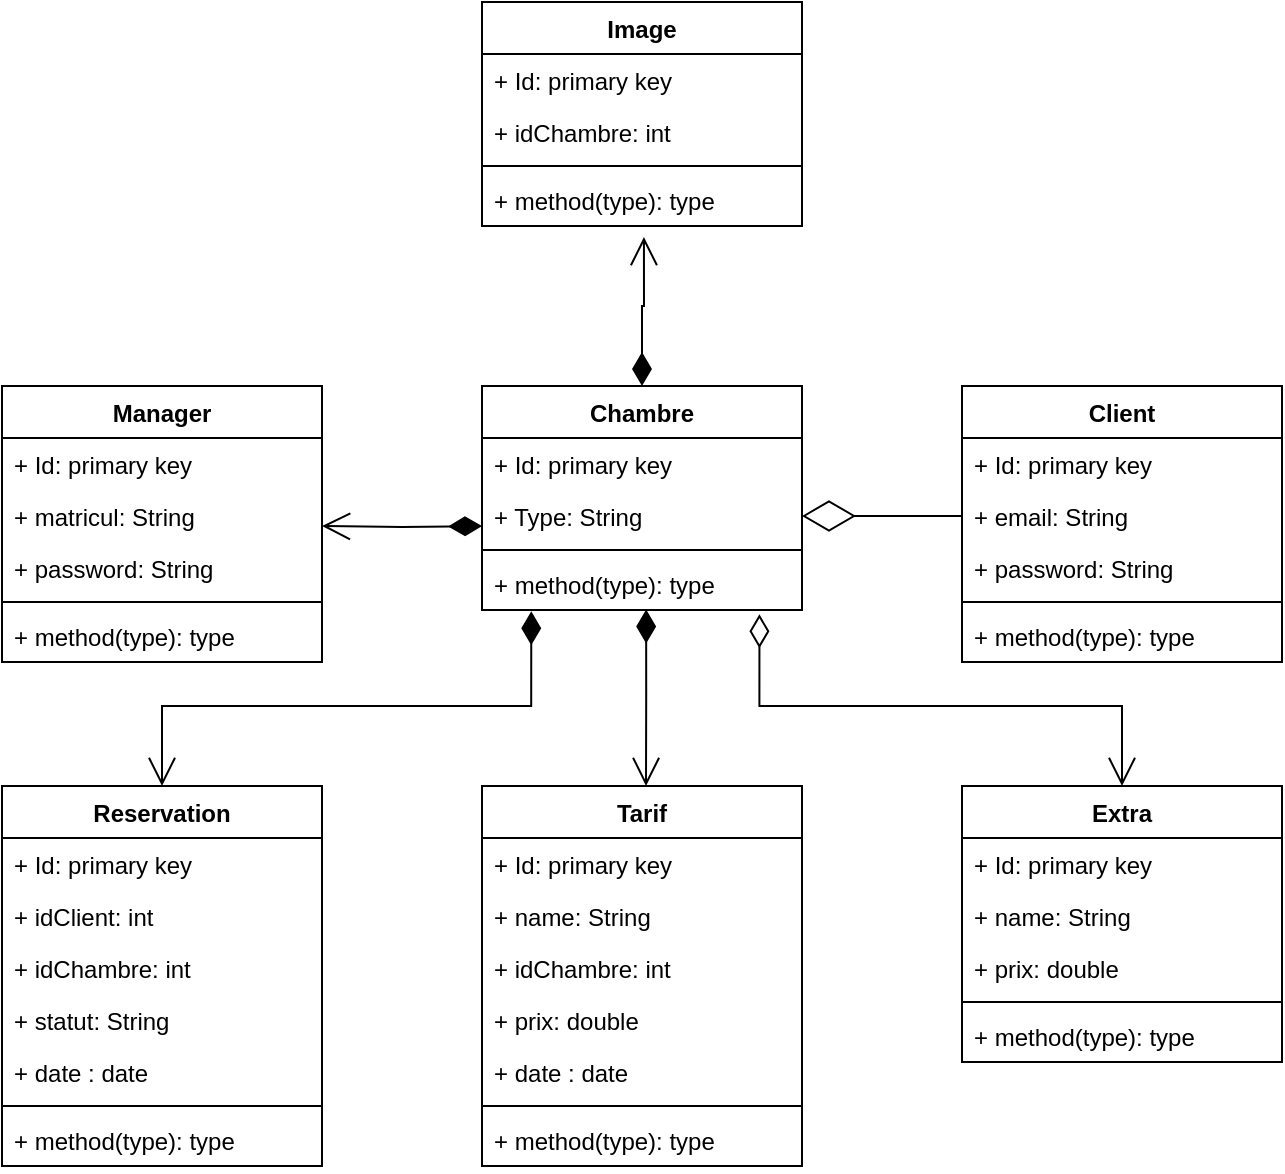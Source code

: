 <mxfile version="20.4.0" type="device"><diagram id="BaT6iGWHWeE_m609P-Lh" name="Page-1"><mxGraphModel dx="1483" dy="1996" grid="1" gridSize="10" guides="1" tooltips="1" connect="1" arrows="1" fold="1" page="1" pageScale="1" pageWidth="827" pageHeight="1169" math="0" shadow="0"><root><mxCell id="0"/><mxCell id="1" parent="0"/><mxCell id="FKmvzPpHV50JM6Chg3vg-1" value="Manager" style="swimlane;fontStyle=1;align=center;verticalAlign=top;childLayout=stackLayout;horizontal=1;startSize=26;horizontalStack=0;resizeParent=1;resizeParentMax=0;resizeLast=0;collapsible=1;marginBottom=0;" vertex="1" parent="1"><mxGeometry x="80" y="80" width="160" height="138" as="geometry"/></mxCell><mxCell id="FKmvzPpHV50JM6Chg3vg-2" value="+ Id: primary key" style="text;strokeColor=none;fillColor=none;align=left;verticalAlign=top;spacingLeft=4;spacingRight=4;overflow=hidden;rotatable=0;points=[[0,0.5],[1,0.5]];portConstraint=eastwest;" vertex="1" parent="FKmvzPpHV50JM6Chg3vg-1"><mxGeometry y="26" width="160" height="26" as="geometry"/></mxCell><mxCell id="FKmvzPpHV50JM6Chg3vg-5" value="+ matricul: String" style="text;strokeColor=none;fillColor=none;align=left;verticalAlign=top;spacingLeft=4;spacingRight=4;overflow=hidden;rotatable=0;points=[[0,0.5],[1,0.5]];portConstraint=eastwest;" vertex="1" parent="FKmvzPpHV50JM6Chg3vg-1"><mxGeometry y="52" width="160" height="26" as="geometry"/></mxCell><mxCell id="FKmvzPpHV50JM6Chg3vg-6" value="+ password: String" style="text;strokeColor=none;fillColor=none;align=left;verticalAlign=top;spacingLeft=4;spacingRight=4;overflow=hidden;rotatable=0;points=[[0,0.5],[1,0.5]];portConstraint=eastwest;" vertex="1" parent="FKmvzPpHV50JM6Chg3vg-1"><mxGeometry y="78" width="160" height="26" as="geometry"/></mxCell><mxCell id="FKmvzPpHV50JM6Chg3vg-3" value="" style="line;strokeWidth=1;fillColor=none;align=left;verticalAlign=middle;spacingTop=-1;spacingLeft=3;spacingRight=3;rotatable=0;labelPosition=right;points=[];portConstraint=eastwest;strokeColor=inherit;" vertex="1" parent="FKmvzPpHV50JM6Chg3vg-1"><mxGeometry y="104" width="160" height="8" as="geometry"/></mxCell><mxCell id="FKmvzPpHV50JM6Chg3vg-4" value="+ method(type): type" style="text;strokeColor=none;fillColor=none;align=left;verticalAlign=top;spacingLeft=4;spacingRight=4;overflow=hidden;rotatable=0;points=[[0,0.5],[1,0.5]];portConstraint=eastwest;" vertex="1" parent="FKmvzPpHV50JM6Chg3vg-1"><mxGeometry y="112" width="160" height="26" as="geometry"/></mxCell><mxCell id="FKmvzPpHV50JM6Chg3vg-7" value="Chambre" style="swimlane;fontStyle=1;align=center;verticalAlign=top;childLayout=stackLayout;horizontal=1;startSize=26;horizontalStack=0;resizeParent=1;resizeParentMax=0;resizeLast=0;collapsible=1;marginBottom=0;" vertex="1" parent="1"><mxGeometry x="320" y="80" width="160" height="112" as="geometry"/></mxCell><mxCell id="FKmvzPpHV50JM6Chg3vg-8" value="+ Id: primary key" style="text;strokeColor=none;fillColor=none;align=left;verticalAlign=top;spacingLeft=4;spacingRight=4;overflow=hidden;rotatable=0;points=[[0,0.5],[1,0.5]];portConstraint=eastwest;" vertex="1" parent="FKmvzPpHV50JM6Chg3vg-7"><mxGeometry y="26" width="160" height="26" as="geometry"/></mxCell><mxCell id="FKmvzPpHV50JM6Chg3vg-9" value="+ Type: String" style="text;strokeColor=none;fillColor=none;align=left;verticalAlign=top;spacingLeft=4;spacingRight=4;overflow=hidden;rotatable=0;points=[[0,0.5],[1,0.5]];portConstraint=eastwest;" vertex="1" parent="FKmvzPpHV50JM6Chg3vg-7"><mxGeometry y="52" width="160" height="26" as="geometry"/></mxCell><mxCell id="FKmvzPpHV50JM6Chg3vg-11" value="" style="line;strokeWidth=1;fillColor=none;align=left;verticalAlign=middle;spacingTop=-1;spacingLeft=3;spacingRight=3;rotatable=0;labelPosition=right;points=[];portConstraint=eastwest;strokeColor=inherit;" vertex="1" parent="FKmvzPpHV50JM6Chg3vg-7"><mxGeometry y="78" width="160" height="8" as="geometry"/></mxCell><mxCell id="FKmvzPpHV50JM6Chg3vg-12" value="+ method(type): type" style="text;strokeColor=none;fillColor=none;align=left;verticalAlign=top;spacingLeft=4;spacingRight=4;overflow=hidden;rotatable=0;points=[[0,0.5],[1,0.5]];portConstraint=eastwest;" vertex="1" parent="FKmvzPpHV50JM6Chg3vg-7"><mxGeometry y="86" width="160" height="26" as="geometry"/></mxCell><mxCell id="FKmvzPpHV50JM6Chg3vg-13" value="Client" style="swimlane;fontStyle=1;align=center;verticalAlign=top;childLayout=stackLayout;horizontal=1;startSize=26;horizontalStack=0;resizeParent=1;resizeParentMax=0;resizeLast=0;collapsible=1;marginBottom=0;" vertex="1" parent="1"><mxGeometry x="560" y="80" width="160" height="138" as="geometry"/></mxCell><mxCell id="FKmvzPpHV50JM6Chg3vg-14" value="+ Id: primary key" style="text;strokeColor=none;fillColor=none;align=left;verticalAlign=top;spacingLeft=4;spacingRight=4;overflow=hidden;rotatable=0;points=[[0,0.5],[1,0.5]];portConstraint=eastwest;" vertex="1" parent="FKmvzPpHV50JM6Chg3vg-13"><mxGeometry y="26" width="160" height="26" as="geometry"/></mxCell><mxCell id="FKmvzPpHV50JM6Chg3vg-15" value="+ email: String" style="text;strokeColor=none;fillColor=none;align=left;verticalAlign=top;spacingLeft=4;spacingRight=4;overflow=hidden;rotatable=0;points=[[0,0.5],[1,0.5]];portConstraint=eastwest;" vertex="1" parent="FKmvzPpHV50JM6Chg3vg-13"><mxGeometry y="52" width="160" height="26" as="geometry"/></mxCell><mxCell id="FKmvzPpHV50JM6Chg3vg-16" value="+ password: String" style="text;strokeColor=none;fillColor=none;align=left;verticalAlign=top;spacingLeft=4;spacingRight=4;overflow=hidden;rotatable=0;points=[[0,0.5],[1,0.5]];portConstraint=eastwest;" vertex="1" parent="FKmvzPpHV50JM6Chg3vg-13"><mxGeometry y="78" width="160" height="26" as="geometry"/></mxCell><mxCell id="FKmvzPpHV50JM6Chg3vg-17" value="" style="line;strokeWidth=1;fillColor=none;align=left;verticalAlign=middle;spacingTop=-1;spacingLeft=3;spacingRight=3;rotatable=0;labelPosition=right;points=[];portConstraint=eastwest;strokeColor=inherit;" vertex="1" parent="FKmvzPpHV50JM6Chg3vg-13"><mxGeometry y="104" width="160" height="8" as="geometry"/></mxCell><mxCell id="FKmvzPpHV50JM6Chg3vg-18" value="+ method(type): type" style="text;strokeColor=none;fillColor=none;align=left;verticalAlign=top;spacingLeft=4;spacingRight=4;overflow=hidden;rotatable=0;points=[[0,0.5],[1,0.5]];portConstraint=eastwest;" vertex="1" parent="FKmvzPpHV50JM6Chg3vg-13"><mxGeometry y="112" width="160" height="26" as="geometry"/></mxCell><mxCell id="FKmvzPpHV50JM6Chg3vg-19" value="Reservation" style="swimlane;fontStyle=1;align=center;verticalAlign=top;childLayout=stackLayout;horizontal=1;startSize=26;horizontalStack=0;resizeParent=1;resizeParentMax=0;resizeLast=0;collapsible=1;marginBottom=0;" vertex="1" parent="1"><mxGeometry x="80" y="280" width="160" height="190" as="geometry"/></mxCell><mxCell id="FKmvzPpHV50JM6Chg3vg-20" value="+ Id: primary key" style="text;strokeColor=none;fillColor=none;align=left;verticalAlign=top;spacingLeft=4;spacingRight=4;overflow=hidden;rotatable=0;points=[[0,0.5],[1,0.5]];portConstraint=eastwest;" vertex="1" parent="FKmvzPpHV50JM6Chg3vg-19"><mxGeometry y="26" width="160" height="26" as="geometry"/></mxCell><mxCell id="FKmvzPpHV50JM6Chg3vg-21" value="+ idClient: int&#10;" style="text;strokeColor=none;fillColor=none;align=left;verticalAlign=top;spacingLeft=4;spacingRight=4;overflow=hidden;rotatable=0;points=[[0,0.5],[1,0.5]];portConstraint=eastwest;" vertex="1" parent="FKmvzPpHV50JM6Chg3vg-19"><mxGeometry y="52" width="160" height="26" as="geometry"/></mxCell><mxCell id="FKmvzPpHV50JM6Chg3vg-24" value="+ idChambre: int&#10;" style="text;strokeColor=none;fillColor=none;align=left;verticalAlign=top;spacingLeft=4;spacingRight=4;overflow=hidden;rotatable=0;points=[[0,0.5],[1,0.5]];portConstraint=eastwest;" vertex="1" parent="FKmvzPpHV50JM6Chg3vg-19"><mxGeometry y="78" width="160" height="26" as="geometry"/></mxCell><mxCell id="FKmvzPpHV50JM6Chg3vg-25" value="+ statut: String" style="text;strokeColor=none;fillColor=none;align=left;verticalAlign=top;spacingLeft=4;spacingRight=4;overflow=hidden;rotatable=0;points=[[0,0.5],[1,0.5]];portConstraint=eastwest;" vertex="1" parent="FKmvzPpHV50JM6Chg3vg-19"><mxGeometry y="104" width="160" height="26" as="geometry"/></mxCell><mxCell id="FKmvzPpHV50JM6Chg3vg-26" value="+ date : date" style="text;strokeColor=none;fillColor=none;align=left;verticalAlign=top;spacingLeft=4;spacingRight=4;overflow=hidden;rotatable=0;points=[[0,0.5],[1,0.5]];portConstraint=eastwest;" vertex="1" parent="FKmvzPpHV50JM6Chg3vg-19"><mxGeometry y="130" width="160" height="26" as="geometry"/></mxCell><mxCell id="FKmvzPpHV50JM6Chg3vg-22" value="" style="line;strokeWidth=1;fillColor=none;align=left;verticalAlign=middle;spacingTop=-1;spacingLeft=3;spacingRight=3;rotatable=0;labelPosition=right;points=[];portConstraint=eastwest;strokeColor=inherit;" vertex="1" parent="FKmvzPpHV50JM6Chg3vg-19"><mxGeometry y="156" width="160" height="8" as="geometry"/></mxCell><mxCell id="FKmvzPpHV50JM6Chg3vg-23" value="+ method(type): type" style="text;strokeColor=none;fillColor=none;align=left;verticalAlign=top;spacingLeft=4;spacingRight=4;overflow=hidden;rotatable=0;points=[[0,0.5],[1,0.5]];portConstraint=eastwest;" vertex="1" parent="FKmvzPpHV50JM6Chg3vg-19"><mxGeometry y="164" width="160" height="26" as="geometry"/></mxCell><mxCell id="FKmvzPpHV50JM6Chg3vg-27" value="Tarif" style="swimlane;fontStyle=1;align=center;verticalAlign=top;childLayout=stackLayout;horizontal=1;startSize=26;horizontalStack=0;resizeParent=1;resizeParentMax=0;resizeLast=0;collapsible=1;marginBottom=0;" vertex="1" parent="1"><mxGeometry x="320" y="280" width="160" height="190" as="geometry"/></mxCell><mxCell id="FKmvzPpHV50JM6Chg3vg-28" value="+ Id: primary key" style="text;strokeColor=none;fillColor=none;align=left;verticalAlign=top;spacingLeft=4;spacingRight=4;overflow=hidden;rotatable=0;points=[[0,0.5],[1,0.5]];portConstraint=eastwest;" vertex="1" parent="FKmvzPpHV50JM6Chg3vg-27"><mxGeometry y="26" width="160" height="26" as="geometry"/></mxCell><mxCell id="FKmvzPpHV50JM6Chg3vg-29" value="+ name: String" style="text;strokeColor=none;fillColor=none;align=left;verticalAlign=top;spacingLeft=4;spacingRight=4;overflow=hidden;rotatable=0;points=[[0,0.5],[1,0.5]];portConstraint=eastwest;" vertex="1" parent="FKmvzPpHV50JM6Chg3vg-27"><mxGeometry y="52" width="160" height="26" as="geometry"/></mxCell><mxCell id="FKmvzPpHV50JM6Chg3vg-30" value="+ idChambre: int" style="text;strokeColor=none;fillColor=none;align=left;verticalAlign=top;spacingLeft=4;spacingRight=4;overflow=hidden;rotatable=0;points=[[0,0.5],[1,0.5]];portConstraint=eastwest;" vertex="1" parent="FKmvzPpHV50JM6Chg3vg-27"><mxGeometry y="78" width="160" height="26" as="geometry"/></mxCell><mxCell id="FKmvzPpHV50JM6Chg3vg-31" value="+ prix: double" style="text;strokeColor=none;fillColor=none;align=left;verticalAlign=top;spacingLeft=4;spacingRight=4;overflow=hidden;rotatable=0;points=[[0,0.5],[1,0.5]];portConstraint=eastwest;" vertex="1" parent="FKmvzPpHV50JM6Chg3vg-27"><mxGeometry y="104" width="160" height="26" as="geometry"/></mxCell><mxCell id="FKmvzPpHV50JM6Chg3vg-32" value="+ date : date&#10;" style="text;strokeColor=none;fillColor=none;align=left;verticalAlign=top;spacingLeft=4;spacingRight=4;overflow=hidden;rotatable=0;points=[[0,0.5],[1,0.5]];portConstraint=eastwest;" vertex="1" parent="FKmvzPpHV50JM6Chg3vg-27"><mxGeometry y="130" width="160" height="26" as="geometry"/></mxCell><mxCell id="FKmvzPpHV50JM6Chg3vg-33" value="" style="line;strokeWidth=1;fillColor=none;align=left;verticalAlign=middle;spacingTop=-1;spacingLeft=3;spacingRight=3;rotatable=0;labelPosition=right;points=[];portConstraint=eastwest;strokeColor=inherit;" vertex="1" parent="FKmvzPpHV50JM6Chg3vg-27"><mxGeometry y="156" width="160" height="8" as="geometry"/></mxCell><mxCell id="FKmvzPpHV50JM6Chg3vg-34" value="+ method(type): type" style="text;strokeColor=none;fillColor=none;align=left;verticalAlign=top;spacingLeft=4;spacingRight=4;overflow=hidden;rotatable=0;points=[[0,0.5],[1,0.5]];portConstraint=eastwest;" vertex="1" parent="FKmvzPpHV50JM6Chg3vg-27"><mxGeometry y="164" width="160" height="26" as="geometry"/></mxCell><mxCell id="FKmvzPpHV50JM6Chg3vg-35" value="Extra" style="swimlane;fontStyle=1;align=center;verticalAlign=top;childLayout=stackLayout;horizontal=1;startSize=26;horizontalStack=0;resizeParent=1;resizeParentMax=0;resizeLast=0;collapsible=1;marginBottom=0;" vertex="1" parent="1"><mxGeometry x="560" y="280" width="160" height="138" as="geometry"/></mxCell><mxCell id="FKmvzPpHV50JM6Chg3vg-36" value="+ Id: primary key" style="text;strokeColor=none;fillColor=none;align=left;verticalAlign=top;spacingLeft=4;spacingRight=4;overflow=hidden;rotatable=0;points=[[0,0.5],[1,0.5]];portConstraint=eastwest;" vertex="1" parent="FKmvzPpHV50JM6Chg3vg-35"><mxGeometry y="26" width="160" height="26" as="geometry"/></mxCell><mxCell id="FKmvzPpHV50JM6Chg3vg-37" value="+ name: String" style="text;strokeColor=none;fillColor=none;align=left;verticalAlign=top;spacingLeft=4;spacingRight=4;overflow=hidden;rotatable=0;points=[[0,0.5],[1,0.5]];portConstraint=eastwest;" vertex="1" parent="FKmvzPpHV50JM6Chg3vg-35"><mxGeometry y="52" width="160" height="26" as="geometry"/></mxCell><mxCell id="FKmvzPpHV50JM6Chg3vg-40" value="+ prix: double" style="text;strokeColor=none;fillColor=none;align=left;verticalAlign=top;spacingLeft=4;spacingRight=4;overflow=hidden;rotatable=0;points=[[0,0.5],[1,0.5]];portConstraint=eastwest;" vertex="1" parent="FKmvzPpHV50JM6Chg3vg-35"><mxGeometry y="78" width="160" height="26" as="geometry"/></mxCell><mxCell id="FKmvzPpHV50JM6Chg3vg-41" value="" style="line;strokeWidth=1;fillColor=none;align=left;verticalAlign=middle;spacingTop=-1;spacingLeft=3;spacingRight=3;rotatable=0;labelPosition=right;points=[];portConstraint=eastwest;strokeColor=inherit;" vertex="1" parent="FKmvzPpHV50JM6Chg3vg-35"><mxGeometry y="104" width="160" height="8" as="geometry"/></mxCell><mxCell id="FKmvzPpHV50JM6Chg3vg-42" value="+ method(type): type" style="text;strokeColor=none;fillColor=none;align=left;verticalAlign=top;spacingLeft=4;spacingRight=4;overflow=hidden;rotatable=0;points=[[0,0.5],[1,0.5]];portConstraint=eastwest;" vertex="1" parent="FKmvzPpHV50JM6Chg3vg-35"><mxGeometry y="112" width="160" height="26" as="geometry"/></mxCell><mxCell id="FKmvzPpHV50JM6Chg3vg-43" value="Image" style="swimlane;fontStyle=1;align=center;verticalAlign=top;childLayout=stackLayout;horizontal=1;startSize=26;horizontalStack=0;resizeParent=1;resizeParentMax=0;resizeLast=0;collapsible=1;marginBottom=0;" vertex="1" parent="1"><mxGeometry x="320" y="-112" width="160" height="112" as="geometry"/></mxCell><mxCell id="FKmvzPpHV50JM6Chg3vg-44" value="+ Id: primary key" style="text;strokeColor=none;fillColor=none;align=left;verticalAlign=top;spacingLeft=4;spacingRight=4;overflow=hidden;rotatable=0;points=[[0,0.5],[1,0.5]];portConstraint=eastwest;" vertex="1" parent="FKmvzPpHV50JM6Chg3vg-43"><mxGeometry y="26" width="160" height="26" as="geometry"/></mxCell><mxCell id="FKmvzPpHV50JM6Chg3vg-49" value="+ idChambre: int" style="text;strokeColor=none;fillColor=none;align=left;verticalAlign=top;spacingLeft=4;spacingRight=4;overflow=hidden;rotatable=0;points=[[0,0.5],[1,0.5]];portConstraint=eastwest;" vertex="1" parent="FKmvzPpHV50JM6Chg3vg-43"><mxGeometry y="52" width="160" height="26" as="geometry"/></mxCell><mxCell id="FKmvzPpHV50JM6Chg3vg-47" value="" style="line;strokeWidth=1;fillColor=none;align=left;verticalAlign=middle;spacingTop=-1;spacingLeft=3;spacingRight=3;rotatable=0;labelPosition=right;points=[];portConstraint=eastwest;strokeColor=inherit;" vertex="1" parent="FKmvzPpHV50JM6Chg3vg-43"><mxGeometry y="78" width="160" height="8" as="geometry"/></mxCell><mxCell id="FKmvzPpHV50JM6Chg3vg-48" value="+ method(type): type" style="text;strokeColor=none;fillColor=none;align=left;verticalAlign=top;spacingLeft=4;spacingRight=4;overflow=hidden;rotatable=0;points=[[0,0.5],[1,0.5]];portConstraint=eastwest;" vertex="1" parent="FKmvzPpHV50JM6Chg3vg-43"><mxGeometry y="86" width="160" height="26" as="geometry"/></mxCell><mxCell id="FKmvzPpHV50JM6Chg3vg-50" value="" style="endArrow=open;html=1;endSize=12;startArrow=diamondThin;startSize=14;startFill=1;edgeStyle=orthogonalEdgeStyle;align=left;verticalAlign=bottom;rounded=0;exitX=0.513;exitY=0.992;exitDx=0;exitDy=0;exitPerimeter=0;" edge="1" parent="1" source="FKmvzPpHV50JM6Chg3vg-12"><mxGeometry x="-1" y="3" relative="1" as="geometry"><mxPoint x="400" y="210" as="sourcePoint"/><mxPoint x="402" y="280" as="targetPoint"/></mxGeometry></mxCell><mxCell id="FKmvzPpHV50JM6Chg3vg-51" value="" style="endArrow=open;html=1;endSize=12;startArrow=diamondThin;startSize=14;startFill=1;edgeStyle=orthogonalEdgeStyle;align=left;verticalAlign=bottom;rounded=0;entryX=0.5;entryY=0;entryDx=0;entryDy=0;exitX=0.154;exitY=1.023;exitDx=0;exitDy=0;exitPerimeter=0;" edge="1" parent="1" source="FKmvzPpHV50JM6Chg3vg-12" target="FKmvzPpHV50JM6Chg3vg-19"><mxGeometry x="-1" y="3" relative="1" as="geometry"><mxPoint x="344" y="200" as="sourcePoint"/><mxPoint x="412" y="290" as="targetPoint"/><Array as="points"><mxPoint x="345" y="240"/><mxPoint x="160" y="240"/></Array></mxGeometry></mxCell><mxCell id="FKmvzPpHV50JM6Chg3vg-52" value="" style="endArrow=open;html=1;endSize=12;startArrow=diamondThin;startSize=14;startFill=0;edgeStyle=orthogonalEdgeStyle;rounded=0;entryX=0.5;entryY=0;entryDx=0;entryDy=0;exitX=0.867;exitY=1.083;exitDx=0;exitDy=0;exitPerimeter=0;" edge="1" parent="1" source="FKmvzPpHV50JM6Chg3vg-12" target="FKmvzPpHV50JM6Chg3vg-35"><mxGeometry relative="1" as="geometry"><mxPoint x="440" y="240" as="sourcePoint"/><mxPoint x="320" y="40" as="targetPoint"/><Array as="points"><mxPoint x="459" y="240"/><mxPoint x="640" y="240"/></Array></mxGeometry></mxCell><mxCell id="FKmvzPpHV50JM6Chg3vg-56" value="" style="endArrow=open;html=1;endSize=12;startArrow=diamondThin;startSize=14;startFill=1;edgeStyle=orthogonalEdgeStyle;align=left;verticalAlign=bottom;rounded=0;exitX=0.5;exitY=0;exitDx=0;exitDy=0;entryX=0.506;entryY=1.212;entryDx=0;entryDy=0;entryPerimeter=0;" edge="1" parent="1" source="FKmvzPpHV50JM6Chg3vg-7" target="FKmvzPpHV50JM6Chg3vg-48"><mxGeometry x="-1" y="3" relative="1" as="geometry"><mxPoint x="412.08" y="201.792" as="sourcePoint"/><mxPoint x="460" y="60" as="targetPoint"/><Array as="points"><mxPoint x="400" y="40"/><mxPoint x="401" y="40"/></Array></mxGeometry></mxCell><mxCell id="FKmvzPpHV50JM6Chg3vg-57" value="" style="endArrow=open;html=1;endSize=12;startArrow=diamondThin;startSize=14;startFill=1;edgeStyle=orthogonalEdgeStyle;align=left;verticalAlign=bottom;rounded=0;entryX=1;entryY=0.692;entryDx=0;entryDy=0;entryPerimeter=0;" edge="1" parent="1" target="FKmvzPpHV50JM6Chg3vg-5"><mxGeometry x="-1" y="3" relative="1" as="geometry"><mxPoint x="320" y="150" as="sourcePoint"/><mxPoint x="270" y="130" as="targetPoint"/><Array as="points"/></mxGeometry></mxCell><mxCell id="FKmvzPpHV50JM6Chg3vg-61" value="" style="endArrow=diamondThin;endFill=0;endSize=24;html=1;rounded=0;exitX=0;exitY=0.5;exitDx=0;exitDy=0;entryX=1;entryY=0.5;entryDx=0;entryDy=0;" edge="1" parent="1" source="FKmvzPpHV50JM6Chg3vg-15" target="FKmvzPpHV50JM6Chg3vg-9"><mxGeometry width="160" relative="1" as="geometry"><mxPoint x="480" y="210" as="sourcePoint"/><mxPoint x="640" y="210" as="targetPoint"/></mxGeometry></mxCell></root></mxGraphModel></diagram></mxfile>